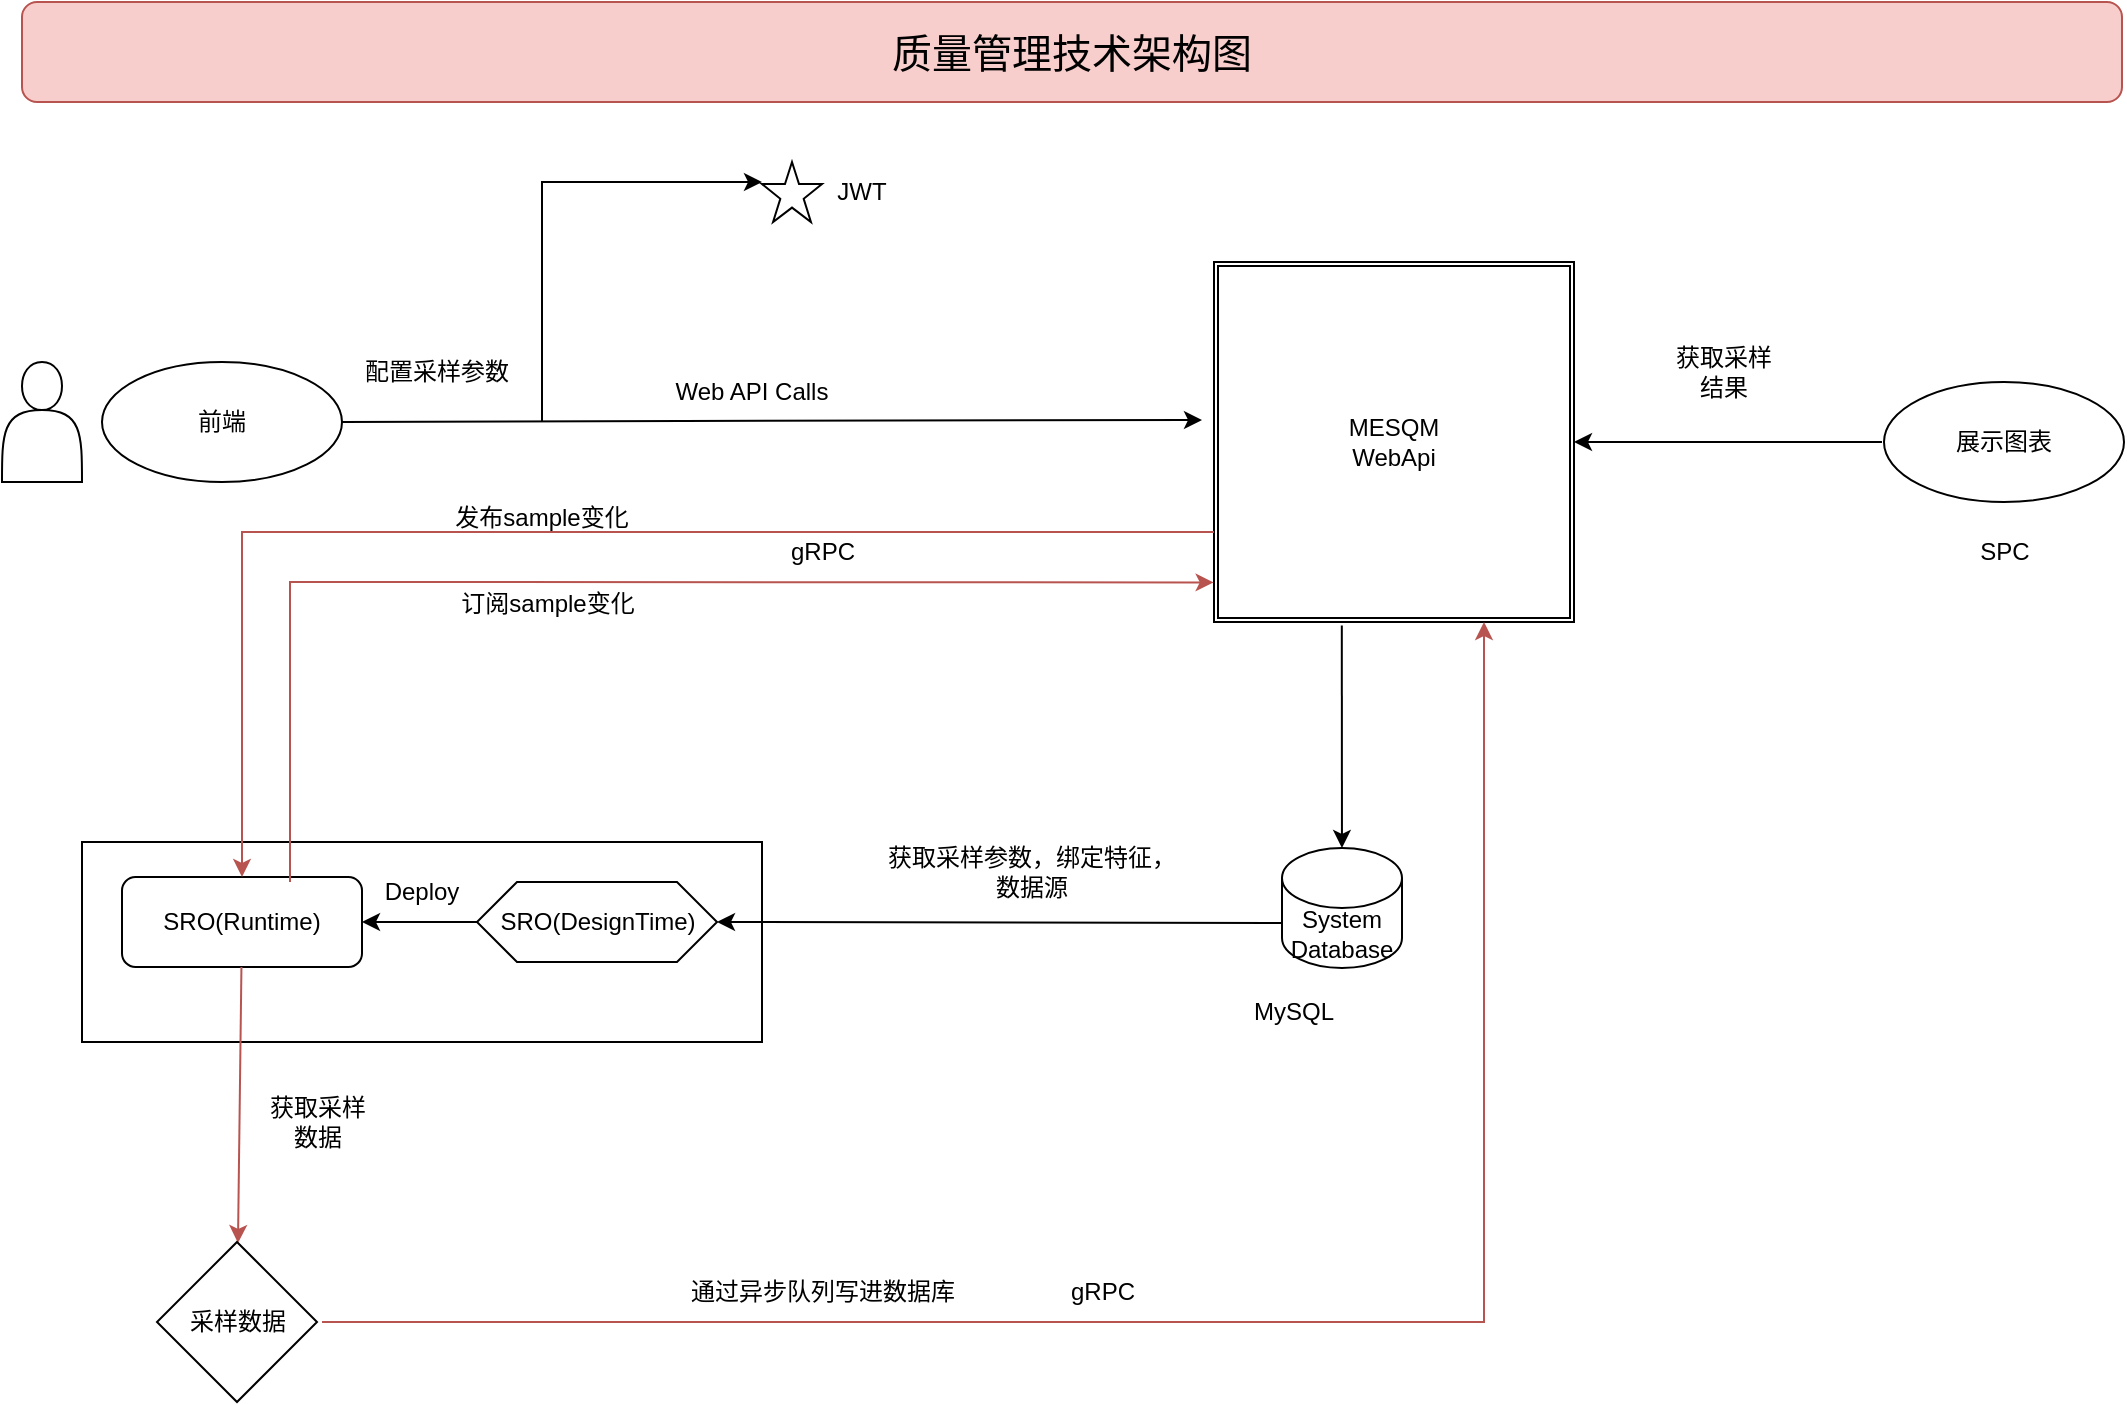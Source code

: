 <mxfile version="21.2.9" type="github" pages="3">
  <diagram name="QM" id="i1imacI2bnwapqhzt_H6">
    <mxGraphModel dx="2607" dy="1795" grid="1" gridSize="10" guides="1" tooltips="1" connect="1" arrows="1" fold="1" page="1" pageScale="1" pageWidth="827" pageHeight="1169" math="0" shadow="0">
      <root>
        <mxCell id="W7-rKrqx2AuoTJekvJAu-0" />
        <mxCell id="W7-rKrqx2AuoTJekvJAu-1" parent="W7-rKrqx2AuoTJekvJAu-0" />
        <mxCell id="nSvTF0xJLytpFi_meoHh-4" value="" style="rounded=0;whiteSpace=wrap;html=1;" parent="W7-rKrqx2AuoTJekvJAu-1" vertex="1">
          <mxGeometry x="-80" y="400" width="340" height="100" as="geometry" />
        </mxCell>
        <mxCell id="W7-rKrqx2AuoTJekvJAu-2" value="" style="endArrow=classic;html=1;rounded=0;exitX=1;exitY=0.5;exitDx=0;exitDy=0;" parent="W7-rKrqx2AuoTJekvJAu-1" source="f87VL9ql5aKDiun6NzoF-19" edge="1">
          <mxGeometry width="50" height="50" relative="1" as="geometry">
            <mxPoint x="80" y="189.5" as="sourcePoint" />
            <mxPoint x="480" y="189" as="targetPoint" />
            <Array as="points">
              <mxPoint x="220" y="189.5" />
            </Array>
          </mxGeometry>
        </mxCell>
        <mxCell id="W7-rKrqx2AuoTJekvJAu-3" value="Web API Calls" style="text;html=1;strokeColor=none;fillColor=none;align=center;verticalAlign=middle;whiteSpace=wrap;rounded=0;" parent="W7-rKrqx2AuoTJekvJAu-1" vertex="1">
          <mxGeometry x="170" y="160" width="170" height="30" as="geometry" />
        </mxCell>
        <mxCell id="W7-rKrqx2AuoTJekvJAu-4" value="" style="endArrow=classic;html=1;rounded=0;" parent="W7-rKrqx2AuoTJekvJAu-1" edge="1">
          <mxGeometry width="50" height="50" relative="1" as="geometry">
            <mxPoint x="150" y="190" as="sourcePoint" />
            <mxPoint x="260" y="70" as="targetPoint" />
            <Array as="points">
              <mxPoint x="150" y="70" />
            </Array>
          </mxGeometry>
        </mxCell>
        <mxCell id="W7-rKrqx2AuoTJekvJAu-5" value="" style="verticalLabelPosition=bottom;verticalAlign=top;html=1;shape=mxgraph.basic.star" parent="W7-rKrqx2AuoTJekvJAu-1" vertex="1">
          <mxGeometry x="260" y="60" width="30" height="30" as="geometry" />
        </mxCell>
        <mxCell id="W7-rKrqx2AuoTJekvJAu-6" value="JWT" style="text;html=1;strokeColor=none;fillColor=none;align=center;verticalAlign=middle;whiteSpace=wrap;rounded=0;" parent="W7-rKrqx2AuoTJekvJAu-1" vertex="1">
          <mxGeometry x="280" y="60" width="60" height="30" as="geometry" />
        </mxCell>
        <mxCell id="W7-rKrqx2AuoTJekvJAu-7" value="MESQM&lt;br&gt;WebApi" style="shape=ext;double=1;whiteSpace=wrap;html=1;aspect=fixed;" parent="W7-rKrqx2AuoTJekvJAu-1" vertex="1">
          <mxGeometry x="486" y="110" width="180" height="180" as="geometry" />
        </mxCell>
        <mxCell id="W7-rKrqx2AuoTJekvJAu-8" value="System Database" style="shape=cylinder3;whiteSpace=wrap;html=1;boundedLbl=1;backgroundOutline=1;size=15;" parent="W7-rKrqx2AuoTJekvJAu-1" vertex="1">
          <mxGeometry x="520" y="403" width="60" height="60" as="geometry" />
        </mxCell>
        <mxCell id="W7-rKrqx2AuoTJekvJAu-9" value="" style="endArrow=classic;html=1;rounded=0;exitX=0.355;exitY=1.01;exitDx=0;exitDy=0;exitPerimeter=0;" parent="W7-rKrqx2AuoTJekvJAu-1" source="W7-rKrqx2AuoTJekvJAu-7" target="W7-rKrqx2AuoTJekvJAu-8" edge="1">
          <mxGeometry width="50" height="50" relative="1" as="geometry">
            <mxPoint x="550" y="300" as="sourcePoint" />
            <mxPoint x="626" y="280" as="targetPoint" />
          </mxGeometry>
        </mxCell>
        <mxCell id="W7-rKrqx2AuoTJekvJAu-10" value="MySQL" style="text;html=1;strokeColor=none;fillColor=none;align=center;verticalAlign=middle;whiteSpace=wrap;rounded=0;" parent="W7-rKrqx2AuoTJekvJAu-1" vertex="1">
          <mxGeometry x="496" y="470" width="60" height="30" as="geometry" />
        </mxCell>
        <mxCell id="W7-rKrqx2AuoTJekvJAu-14" value="SRO(DesignTime)" style="shape=hexagon;perimeter=hexagonPerimeter2;whiteSpace=wrap;html=1;fixedSize=1;size=20;" parent="W7-rKrqx2AuoTJekvJAu-1" vertex="1">
          <mxGeometry x="117.5" y="420" width="120" height="40" as="geometry" />
        </mxCell>
        <mxCell id="W7-rKrqx2AuoTJekvJAu-17" value="" style="shape=actor;whiteSpace=wrap;html=1;" parent="W7-rKrqx2AuoTJekvJAu-1" vertex="1">
          <mxGeometry x="-120" y="160" width="40" height="60" as="geometry" />
        </mxCell>
        <mxCell id="W7-rKrqx2AuoTJekvJAu-23" value="展示图表" style="ellipse;whiteSpace=wrap;html=1;" parent="W7-rKrqx2AuoTJekvJAu-1" vertex="1">
          <mxGeometry x="821" y="170" width="120" height="60" as="geometry" />
        </mxCell>
        <mxCell id="W7-rKrqx2AuoTJekvJAu-24" value="SPC" style="text;html=1;align=center;verticalAlign=middle;resizable=0;points=[];autosize=1;strokeColor=none;fillColor=none;" parent="W7-rKrqx2AuoTJekvJAu-1" vertex="1">
          <mxGeometry x="856" y="240" width="50" height="30" as="geometry" />
        </mxCell>
        <mxCell id="W7-rKrqx2AuoTJekvJAu-26" value="获取采样结果" style="text;html=1;strokeColor=none;fillColor=none;align=center;verticalAlign=middle;whiteSpace=wrap;rounded=0;" parent="W7-rKrqx2AuoTJekvJAu-1" vertex="1">
          <mxGeometry x="711" y="150" width="60" height="30" as="geometry" />
        </mxCell>
        <mxCell id="W7-rKrqx2AuoTJekvJAu-30" value="配置采样参数" style="text;html=1;strokeColor=none;fillColor=none;align=center;verticalAlign=middle;whiteSpace=wrap;rounded=0;" parent="W7-rKrqx2AuoTJekvJAu-1" vertex="1">
          <mxGeometry x="45" y="150" width="105" height="30" as="geometry" />
        </mxCell>
        <mxCell id="f87VL9ql5aKDiun6NzoF-0" value="" style="endArrow=classic;html=1;rounded=0;exitX=0;exitY=0;exitDx=0;exitDy=37.5;exitPerimeter=0;entryX=1;entryY=0.5;entryDx=0;entryDy=0;" parent="W7-rKrqx2AuoTJekvJAu-1" source="W7-rKrqx2AuoTJekvJAu-8" target="W7-rKrqx2AuoTJekvJAu-14" edge="1">
          <mxGeometry width="50" height="50" relative="1" as="geometry">
            <mxPoint x="90" y="430" as="sourcePoint" />
            <mxPoint x="270" y="438" as="targetPoint" />
          </mxGeometry>
        </mxCell>
        <mxCell id="f87VL9ql5aKDiun6NzoF-1" value="获取采样参数，绑定特征，数据源" style="text;html=1;strokeColor=none;fillColor=none;align=center;verticalAlign=middle;whiteSpace=wrap;rounded=0;" parent="W7-rKrqx2AuoTJekvJAu-1" vertex="1">
          <mxGeometry x="320" y="400" width="150" height="30" as="geometry" />
        </mxCell>
        <mxCell id="f87VL9ql5aKDiun6NzoF-2" value="SRO(Runtime)" style="rounded=1;whiteSpace=wrap;html=1;" parent="W7-rKrqx2AuoTJekvJAu-1" vertex="1">
          <mxGeometry x="-60" y="417.5" width="120" height="45" as="geometry" />
        </mxCell>
        <mxCell id="f87VL9ql5aKDiun6NzoF-8" value="" style="endArrow=classic;html=1;rounded=0;fillColor=#f8cecc;strokeColor=#b85450;" parent="W7-rKrqx2AuoTJekvJAu-1" source="f87VL9ql5aKDiun6NzoF-7" edge="1">
          <mxGeometry width="50" height="50" relative="1" as="geometry">
            <mxPoint x="-0.18" y="570.0" as="sourcePoint" />
            <mxPoint x="-0.5" y="649.58" as="targetPoint" />
          </mxGeometry>
        </mxCell>
        <mxCell id="f87VL9ql5aKDiun6NzoF-11" value="获取采样数据" style="text;html=1;strokeColor=none;fillColor=none;align=center;verticalAlign=middle;whiteSpace=wrap;rounded=0;" parent="W7-rKrqx2AuoTJekvJAu-1" vertex="1">
          <mxGeometry x="7.5" y="525" width="60" height="30" as="geometry" />
        </mxCell>
        <mxCell id="f87VL9ql5aKDiun6NzoF-13" value="Deploy" style="text;html=1;strokeColor=none;fillColor=none;align=center;verticalAlign=middle;whiteSpace=wrap;rounded=0;" parent="W7-rKrqx2AuoTJekvJAu-1" vertex="1">
          <mxGeometry x="60" y="410" width="60" height="30" as="geometry" />
        </mxCell>
        <mxCell id="f87VL9ql5aKDiun6NzoF-19" value="前端" style="ellipse;whiteSpace=wrap;html=1;" parent="W7-rKrqx2AuoTJekvJAu-1" vertex="1">
          <mxGeometry x="-70" y="160" width="120" height="60" as="geometry" />
        </mxCell>
        <mxCell id="f87VL9ql5aKDiun6NzoF-21" value="" style="endArrow=classic;html=1;rounded=0;entryX=0.75;entryY=1;entryDx=0;entryDy=0;fillColor=#f8cecc;strokeColor=#b85450;" parent="W7-rKrqx2AuoTJekvJAu-1" target="W7-rKrqx2AuoTJekvJAu-7" edge="1">
          <mxGeometry width="50" height="50" relative="1" as="geometry">
            <mxPoint x="40" y="640" as="sourcePoint" />
            <mxPoint x="160" y="540" as="targetPoint" />
            <Array as="points">
              <mxPoint x="621" y="640" />
            </Array>
          </mxGeometry>
        </mxCell>
        <mxCell id="f87VL9ql5aKDiun6NzoF-23" value="通过异步队列写进数据库" style="text;html=1;align=center;verticalAlign=middle;resizable=0;points=[];autosize=1;strokeColor=none;fillColor=none;" parent="W7-rKrqx2AuoTJekvJAu-1" vertex="1">
          <mxGeometry x="210" y="610" width="160" height="30" as="geometry" />
        </mxCell>
        <mxCell id="f87VL9ql5aKDiun6NzoF-24" value="gRPC" style="text;html=1;align=center;verticalAlign=middle;resizable=0;points=[];autosize=1;strokeColor=none;fillColor=none;" parent="W7-rKrqx2AuoTJekvJAu-1" vertex="1">
          <mxGeometry x="400" y="610" width="60" height="30" as="geometry" />
        </mxCell>
        <mxCell id="PisGtAleUoNAKMGKuRBi-0" value="" style="endArrow=classic;html=1;rounded=0;exitX=0;exitY=0.75;exitDx=0;exitDy=0;entryX=0.5;entryY=0;entryDx=0;entryDy=0;fillColor=#f8cecc;strokeColor=#b85450;" parent="W7-rKrqx2AuoTJekvJAu-1" source="W7-rKrqx2AuoTJekvJAu-7" target="f87VL9ql5aKDiun6NzoF-2" edge="1">
          <mxGeometry width="50" height="50" relative="1" as="geometry">
            <mxPoint x="20" y="350" as="sourcePoint" />
            <mxPoint x="70" y="300" as="targetPoint" />
            <Array as="points">
              <mxPoint y="245" />
            </Array>
          </mxGeometry>
        </mxCell>
        <mxCell id="PisGtAleUoNAKMGKuRBi-1" value="发布sample变化" style="text;html=1;strokeColor=none;fillColor=none;align=center;verticalAlign=middle;whiteSpace=wrap;rounded=0;" parent="W7-rKrqx2AuoTJekvJAu-1" vertex="1">
          <mxGeometry x="90" y="223" width="120" height="30" as="geometry" />
        </mxCell>
        <mxCell id="PisGtAleUoNAKMGKuRBi-2" value="gRPC" style="text;html=1;align=center;verticalAlign=middle;resizable=0;points=[];autosize=1;strokeColor=none;fillColor=none;" parent="W7-rKrqx2AuoTJekvJAu-1" vertex="1">
          <mxGeometry x="260" y="240" width="60" height="30" as="geometry" />
        </mxCell>
        <mxCell id="jOD7I7ps1fKyKr9JoWsd-0" value="" style="endArrow=classic;html=1;rounded=0;exitX=0;exitY=0.5;exitDx=0;exitDy=0;" parent="W7-rKrqx2AuoTJekvJAu-1" source="W7-rKrqx2AuoTJekvJAu-14" edge="1">
          <mxGeometry width="50" height="50" relative="1" as="geometry">
            <mxPoint x="190" y="460" as="sourcePoint" />
            <mxPoint x="60" y="440" as="targetPoint" />
          </mxGeometry>
        </mxCell>
        <mxCell id="nSvTF0xJLytpFi_meoHh-6" value="" style="endArrow=classic;html=1;rounded=0;fillColor=#f8cecc;strokeColor=#b85450;entryX=-0.001;entryY=0.89;entryDx=0;entryDy=0;entryPerimeter=0;" parent="W7-rKrqx2AuoTJekvJAu-1" target="W7-rKrqx2AuoTJekvJAu-7" edge="1">
          <mxGeometry width="50" height="50" relative="1" as="geometry">
            <mxPoint x="24" y="420" as="sourcePoint" />
            <mxPoint x="480" y="270" as="targetPoint" />
            <Array as="points">
              <mxPoint x="24" y="270" />
            </Array>
          </mxGeometry>
        </mxCell>
        <mxCell id="nSvTF0xJLytpFi_meoHh-8" value="订阅sample变化" style="text;html=1;strokeColor=none;fillColor=none;align=center;verticalAlign=middle;whiteSpace=wrap;rounded=0;" parent="W7-rKrqx2AuoTJekvJAu-1" vertex="1">
          <mxGeometry x="67.5" y="266" width="170" height="30" as="geometry" />
        </mxCell>
        <mxCell id="nSvTF0xJLytpFi_meoHh-11" value="" style="endArrow=classic;html=1;rounded=0;fillColor=#f8cecc;strokeColor=#b85450;" parent="W7-rKrqx2AuoTJekvJAu-1" source="f87VL9ql5aKDiun6NzoF-2" target="f87VL9ql5aKDiun6NzoF-7" edge="1">
          <mxGeometry width="50" height="50" relative="1" as="geometry">
            <mxPoint x="-2" y="470" as="sourcePoint" />
            <mxPoint x="-0.5" y="649.58" as="targetPoint" />
          </mxGeometry>
        </mxCell>
        <mxCell id="f87VL9ql5aKDiun6NzoF-7" value="采样数据" style="rhombus;whiteSpace=wrap;html=1;" parent="W7-rKrqx2AuoTJekvJAu-1" vertex="1">
          <mxGeometry x="-42.5" y="600" width="80" height="80" as="geometry" />
        </mxCell>
        <mxCell id="D6jhcnH3acUFcQ8o0Wzg-2" value="&lt;font style=&quot;font-size: 20px;&quot;&gt;质量管理技术架构图&lt;/font&gt;" style="rounded=1;whiteSpace=wrap;html=1;fillColor=#f8cecc;strokeColor=#b85450;" parent="W7-rKrqx2AuoTJekvJAu-1" vertex="1">
          <mxGeometry x="-110" y="-20" width="1050" height="50" as="geometry" />
        </mxCell>
        <mxCell id="9Js7fH_1BD-m-nRLBRbz-0" value="" style="endArrow=classic;html=1;rounded=0;entryX=1;entryY=0.5;entryDx=0;entryDy=0;" parent="W7-rKrqx2AuoTJekvJAu-1" target="W7-rKrqx2AuoTJekvJAu-7" edge="1">
          <mxGeometry width="50" height="50" relative="1" as="geometry">
            <mxPoint x="820" y="200" as="sourcePoint" />
            <mxPoint x="780" y="230" as="targetPoint" />
          </mxGeometry>
        </mxCell>
      </root>
    </mxGraphModel>
  </diagram>
  <diagram name="工单" id="LHwVmnjy8u7Do5aFjTPb">
    <mxGraphModel dx="2073" dy="438" grid="1" gridSize="10" guides="1" tooltips="1" connect="1" arrows="1" fold="1" page="1" pageScale="1" pageWidth="827" pageHeight="1169" math="0" shadow="0">
      <root>
        <mxCell id="NMduShGz2eBYHH2EpHa--0" />
        <mxCell id="NMduShGz2eBYHH2EpHa--1" parent="NMduShGz2eBYHH2EpHa--0" />
        <mxCell id="NMduShGz2eBYHH2EpHa--2" value="" style="endArrow=classic;html=1;rounded=0;entryX=0.007;entryY=0.363;entryDx=0;entryDy=0;entryPerimeter=0;" parent="NMduShGz2eBYHH2EpHa--1" target="NMduShGz2eBYHH2EpHa--7" edge="1">
          <mxGeometry width="50" height="50" relative="1" as="geometry">
            <mxPoint x="80" y="189.5" as="sourcePoint" />
            <mxPoint x="420" y="190" as="targetPoint" />
            <Array as="points">
              <mxPoint x="220" y="189.5" />
            </Array>
          </mxGeometry>
        </mxCell>
        <mxCell id="NMduShGz2eBYHH2EpHa--3" value="Web API Calls" style="text;html=1;strokeColor=none;fillColor=none;align=center;verticalAlign=middle;whiteSpace=wrap;rounded=0;" parent="NMduShGz2eBYHH2EpHa--1" vertex="1">
          <mxGeometry x="170" y="160" width="170" height="30" as="geometry" />
        </mxCell>
        <mxCell id="NMduShGz2eBYHH2EpHa--4" value="" style="endArrow=classic;html=1;rounded=0;" parent="NMduShGz2eBYHH2EpHa--1" edge="1">
          <mxGeometry width="50" height="50" relative="1" as="geometry">
            <mxPoint x="150" y="190" as="sourcePoint" />
            <mxPoint x="260" y="70" as="targetPoint" />
            <Array as="points">
              <mxPoint x="150" y="70" />
            </Array>
          </mxGeometry>
        </mxCell>
        <mxCell id="NMduShGz2eBYHH2EpHa--5" value="" style="verticalLabelPosition=bottom;verticalAlign=top;html=1;shape=mxgraph.basic.star" parent="NMduShGz2eBYHH2EpHa--1" vertex="1">
          <mxGeometry x="260" y="60" width="30" height="30" as="geometry" />
        </mxCell>
        <mxCell id="NMduShGz2eBYHH2EpHa--6" value="JWT" style="text;html=1;strokeColor=none;fillColor=none;align=center;verticalAlign=middle;whiteSpace=wrap;rounded=0;" parent="NMduShGz2eBYHH2EpHa--1" vertex="1">
          <mxGeometry x="280" y="60" width="60" height="30" as="geometry" />
        </mxCell>
        <mxCell id="NMduShGz2eBYHH2EpHa--7" value="MESWorkOrderApi" style="shape=ext;double=1;whiteSpace=wrap;html=1;aspect=fixed;" parent="NMduShGz2eBYHH2EpHa--1" vertex="1">
          <mxGeometry x="430" y="147" width="120" height="120" as="geometry" />
        </mxCell>
        <mxCell id="NMduShGz2eBYHH2EpHa--8" value="System Database" style="shape=cylinder3;whiteSpace=wrap;html=1;boundedLbl=1;backgroundOutline=1;size=15;" parent="NMduShGz2eBYHH2EpHa--1" vertex="1">
          <mxGeometry x="460" y="400" width="60" height="60" as="geometry" />
        </mxCell>
        <mxCell id="NMduShGz2eBYHH2EpHa--9" value="" style="endArrow=classic;html=1;rounded=0;exitX=0.5;exitY=1;exitDx=0;exitDy=0;" parent="NMduShGz2eBYHH2EpHa--1" source="NMduShGz2eBYHH2EpHa--7" target="NMduShGz2eBYHH2EpHa--8" edge="1">
          <mxGeometry width="50" height="50" relative="1" as="geometry">
            <mxPoint x="530" y="330" as="sourcePoint" />
            <mxPoint x="580" y="280" as="targetPoint" />
          </mxGeometry>
        </mxCell>
        <mxCell id="NMduShGz2eBYHH2EpHa--10" value="MySQL" style="text;html=1;strokeColor=none;fillColor=none;align=center;verticalAlign=middle;whiteSpace=wrap;rounded=0;" parent="NMduShGz2eBYHH2EpHa--1" vertex="1">
          <mxGeometry x="450" y="470" width="60" height="30" as="geometry" />
        </mxCell>
        <mxCell id="NMduShGz2eBYHH2EpHa--11" value="" style="shape=actor;whiteSpace=wrap;html=1;" parent="NMduShGz2eBYHH2EpHa--1" vertex="1">
          <mxGeometry x="-80" y="155" width="40" height="60" as="geometry" />
        </mxCell>
        <mxCell id="NMduShGz2eBYHH2EpHa--12" value="工单管理、生产现场、设备监控管理" style="rounded=1;whiteSpace=wrap;html=1;fillColor=#f8cecc;strokeColor=#b85450;" parent="NMduShGz2eBYHH2EpHa--1" vertex="1">
          <mxGeometry x="-70" y="10" width="630" height="30" as="geometry" />
        </mxCell>
        <mxCell id="Ey2I2gj0Vbo_uophqBOj-2" value="前端" style="ellipse;whiteSpace=wrap;html=1;" parent="NMduShGz2eBYHH2EpHa--1" vertex="1">
          <mxGeometry x="-20" y="165" width="100" height="50" as="geometry" />
        </mxCell>
      </root>
    </mxGraphModel>
  </diagram>
  <diagram name="Setting" id="OvNvgwD5XciTS4iK91sJ">
    <mxGraphModel dx="2073" dy="438" grid="1" gridSize="10" guides="1" tooltips="1" connect="1" arrows="1" fold="1" page="1" pageScale="1" pageWidth="827" pageHeight="1169" math="0" shadow="0">
      <root>
        <mxCell id="_XlZvUamtfGYRmjocg8x-0" />
        <mxCell id="_XlZvUamtfGYRmjocg8x-1" parent="_XlZvUamtfGYRmjocg8x-0" />
        <mxCell id="_XlZvUamtfGYRmjocg8x-2" value="" style="endArrow=classic;html=1;rounded=0;" parent="_XlZvUamtfGYRmjocg8x-1" edge="1">
          <mxGeometry width="50" height="50" relative="1" as="geometry">
            <mxPoint x="80" y="189.5" as="sourcePoint" />
            <mxPoint x="440" y="190" as="targetPoint" />
            <Array as="points">
              <mxPoint x="220" y="189.5" />
            </Array>
          </mxGeometry>
        </mxCell>
        <mxCell id="_XlZvUamtfGYRmjocg8x-3" value="Web API Calls" style="text;html=1;strokeColor=none;fillColor=none;align=center;verticalAlign=middle;whiteSpace=wrap;rounded=0;" parent="_XlZvUamtfGYRmjocg8x-1" vertex="1">
          <mxGeometry x="170" y="160" width="170" height="30" as="geometry" />
        </mxCell>
        <mxCell id="_XlZvUamtfGYRmjocg8x-4" value="" style="endArrow=classic;html=1;rounded=0;" parent="_XlZvUamtfGYRmjocg8x-1" edge="1">
          <mxGeometry width="50" height="50" relative="1" as="geometry">
            <mxPoint x="150" y="190" as="sourcePoint" />
            <mxPoint x="260" y="70" as="targetPoint" />
            <Array as="points">
              <mxPoint x="150" y="70" />
            </Array>
          </mxGeometry>
        </mxCell>
        <mxCell id="_XlZvUamtfGYRmjocg8x-5" value="" style="verticalLabelPosition=bottom;verticalAlign=top;html=1;shape=mxgraph.basic.star" parent="_XlZvUamtfGYRmjocg8x-1" vertex="1">
          <mxGeometry x="260" y="60" width="30" height="30" as="geometry" />
        </mxCell>
        <mxCell id="_XlZvUamtfGYRmjocg8x-6" value="JWT" style="text;html=1;strokeColor=none;fillColor=none;align=center;verticalAlign=middle;whiteSpace=wrap;rounded=0;" parent="_XlZvUamtfGYRmjocg8x-1" vertex="1">
          <mxGeometry x="280" y="60" width="60" height="30" as="geometry" />
        </mxCell>
        <mxCell id="_XlZvUamtfGYRmjocg8x-7" value="MESSettingApi" style="shape=ext;double=1;whiteSpace=wrap;html=1;aspect=fixed;" parent="_XlZvUamtfGYRmjocg8x-1" vertex="1">
          <mxGeometry x="440" y="150" width="100" height="100" as="geometry" />
        </mxCell>
        <mxCell id="_XlZvUamtfGYRmjocg8x-8" value="System Database" style="shape=cylinder3;whiteSpace=wrap;html=1;boundedLbl=1;backgroundOutline=1;size=15;" parent="_XlZvUamtfGYRmjocg8x-1" vertex="1">
          <mxGeometry x="460" y="400" width="60" height="60" as="geometry" />
        </mxCell>
        <mxCell id="_XlZvUamtfGYRmjocg8x-9" value="" style="endArrow=classic;html=1;rounded=0;exitX=0.5;exitY=1;exitDx=0;exitDy=0;" parent="_XlZvUamtfGYRmjocg8x-1" source="_XlZvUamtfGYRmjocg8x-7" target="_XlZvUamtfGYRmjocg8x-8" edge="1">
          <mxGeometry width="50" height="50" relative="1" as="geometry">
            <mxPoint x="530" y="330" as="sourcePoint" />
            <mxPoint x="580" y="280" as="targetPoint" />
          </mxGeometry>
        </mxCell>
        <mxCell id="_XlZvUamtfGYRmjocg8x-10" value="MySQL" style="text;html=1;strokeColor=none;fillColor=none;align=center;verticalAlign=middle;whiteSpace=wrap;rounded=0;" parent="_XlZvUamtfGYRmjocg8x-1" vertex="1">
          <mxGeometry x="450" y="470" width="60" height="30" as="geometry" />
        </mxCell>
        <mxCell id="_XlZvUamtfGYRmjocg8x-19" value="" style="shape=actor;whiteSpace=wrap;html=1;" parent="_XlZvUamtfGYRmjocg8x-1" vertex="1">
          <mxGeometry x="-80" y="155" width="40" height="60" as="geometry" />
        </mxCell>
        <mxCell id="lqnBEP_Il8Ser6ssCTtO-0" value="工艺工序管理、生产排程管理" style="rounded=1;whiteSpace=wrap;html=1;fillColor=#f8cecc;strokeColor=#b85450;" parent="_XlZvUamtfGYRmjocg8x-1" vertex="1">
          <mxGeometry x="-80" y="10" width="630" height="30" as="geometry" />
        </mxCell>
        <mxCell id="EzeKYqs7o-uC5K2d60S2-0" value="前端" style="ellipse;whiteSpace=wrap;html=1;" parent="_XlZvUamtfGYRmjocg8x-1" vertex="1">
          <mxGeometry x="-20" y="165" width="100" height="50" as="geometry" />
        </mxCell>
      </root>
    </mxGraphModel>
  </diagram>
</mxfile>
